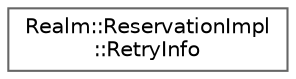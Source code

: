 digraph "Graphical Class Hierarchy"
{
 // LATEX_PDF_SIZE
  bgcolor="transparent";
  edge [fontname=Helvetica,fontsize=10,labelfontname=Helvetica,labelfontsize=10];
  node [fontname=Helvetica,fontsize=10,shape=box,height=0.2,width=0.4];
  rankdir="LR";
  Node0 [id="Node000000",label="Realm::ReservationImpl\l::RetryInfo",height=0.2,width=0.4,color="grey40", fillcolor="white", style="filled",URL="$structRealm_1_1ReservationImpl_1_1RetryInfo.html",tooltip=" "];
}
